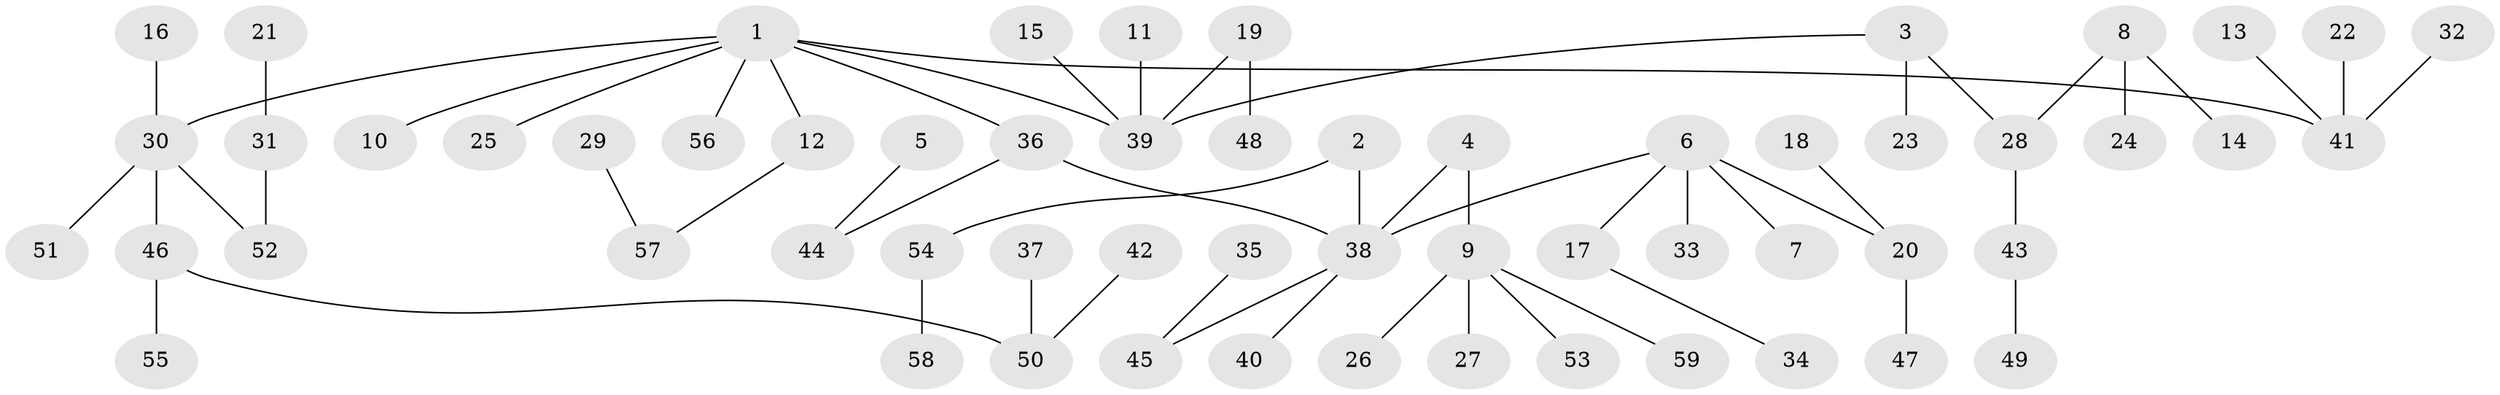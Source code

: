 // original degree distribution, {6: 0.00847457627118644, 4: 0.11864406779661017, 8: 0.00847457627118644, 2: 0.23728813559322035, 3: 0.1271186440677966, 5: 0.00847457627118644, 1: 0.4915254237288136}
// Generated by graph-tools (version 1.1) at 2025/26/03/09/25 03:26:26]
// undirected, 59 vertices, 58 edges
graph export_dot {
graph [start="1"]
  node [color=gray90,style=filled];
  1;
  2;
  3;
  4;
  5;
  6;
  7;
  8;
  9;
  10;
  11;
  12;
  13;
  14;
  15;
  16;
  17;
  18;
  19;
  20;
  21;
  22;
  23;
  24;
  25;
  26;
  27;
  28;
  29;
  30;
  31;
  32;
  33;
  34;
  35;
  36;
  37;
  38;
  39;
  40;
  41;
  42;
  43;
  44;
  45;
  46;
  47;
  48;
  49;
  50;
  51;
  52;
  53;
  54;
  55;
  56;
  57;
  58;
  59;
  1 -- 10 [weight=1.0];
  1 -- 12 [weight=1.0];
  1 -- 25 [weight=1.0];
  1 -- 30 [weight=1.0];
  1 -- 36 [weight=1.0];
  1 -- 39 [weight=1.0];
  1 -- 41 [weight=1.0];
  1 -- 56 [weight=1.0];
  2 -- 38 [weight=1.0];
  2 -- 54 [weight=1.0];
  3 -- 23 [weight=1.0];
  3 -- 28 [weight=1.0];
  3 -- 39 [weight=1.0];
  4 -- 9 [weight=1.0];
  4 -- 38 [weight=1.0];
  5 -- 44 [weight=1.0];
  6 -- 7 [weight=1.0];
  6 -- 17 [weight=1.0];
  6 -- 20 [weight=1.0];
  6 -- 33 [weight=1.0];
  6 -- 38 [weight=1.0];
  8 -- 14 [weight=1.0];
  8 -- 24 [weight=1.0];
  8 -- 28 [weight=1.0];
  9 -- 26 [weight=1.0];
  9 -- 27 [weight=1.0];
  9 -- 53 [weight=1.0];
  9 -- 59 [weight=1.0];
  11 -- 39 [weight=1.0];
  12 -- 57 [weight=1.0];
  13 -- 41 [weight=1.0];
  15 -- 39 [weight=1.0];
  16 -- 30 [weight=1.0];
  17 -- 34 [weight=1.0];
  18 -- 20 [weight=1.0];
  19 -- 39 [weight=1.0];
  19 -- 48 [weight=1.0];
  20 -- 47 [weight=1.0];
  21 -- 31 [weight=1.0];
  22 -- 41 [weight=1.0];
  28 -- 43 [weight=1.0];
  29 -- 57 [weight=1.0];
  30 -- 46 [weight=1.0];
  30 -- 51 [weight=1.0];
  30 -- 52 [weight=1.0];
  31 -- 52 [weight=1.0];
  32 -- 41 [weight=1.0];
  35 -- 45 [weight=1.0];
  36 -- 38 [weight=1.0];
  36 -- 44 [weight=1.0];
  37 -- 50 [weight=1.0];
  38 -- 40 [weight=1.0];
  38 -- 45 [weight=1.0];
  42 -- 50 [weight=1.0];
  43 -- 49 [weight=1.0];
  46 -- 50 [weight=1.0];
  46 -- 55 [weight=1.0];
  54 -- 58 [weight=1.0];
}
